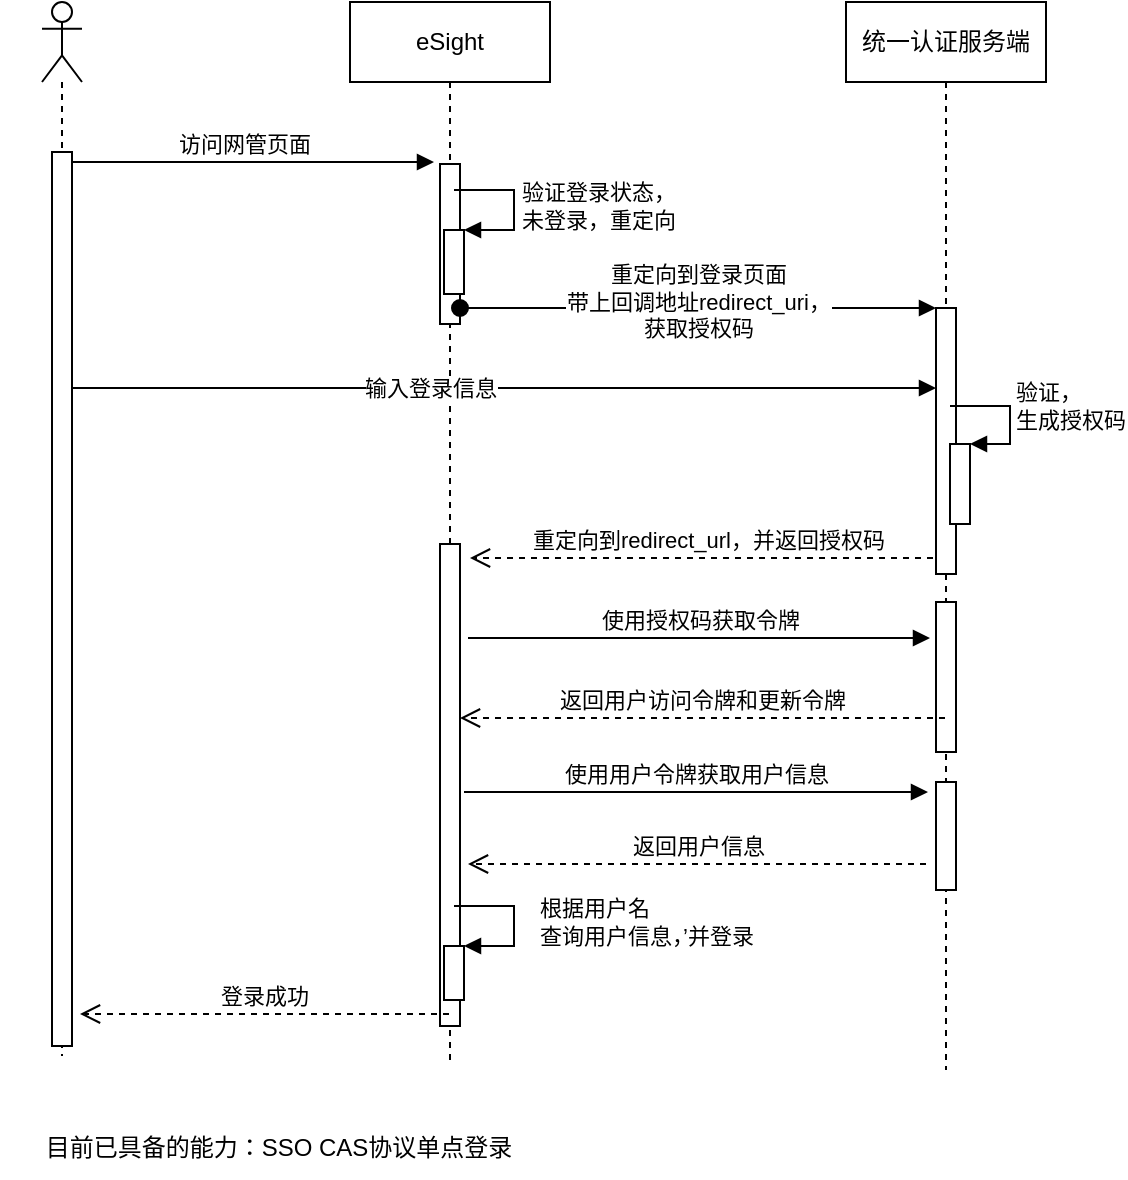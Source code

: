 <mxfile version="15.8.7" type="device"><diagram id="4KYYnJu9rMhAe3L17fZz" name="第 1 页"><mxGraphModel dx="981" dy="603" grid="0" gridSize="10" guides="1" tooltips="1" connect="1" arrows="1" fold="1" page="1" pageScale="1" pageWidth="827" pageHeight="1169" math="0" shadow="0"><root><mxCell id="0"/><mxCell id="1" parent="0"/><mxCell id="A2O4pBl-2J4DVOF8WCOp-8" value="" style="shape=umlLifeline;participant=umlActor;perimeter=lifelinePerimeter;whiteSpace=wrap;html=1;container=1;collapsible=0;recursiveResize=0;verticalAlign=top;spacingTop=36;outlineConnect=0;" vertex="1" parent="1"><mxGeometry x="152" y="171" width="20" height="527" as="geometry"/></mxCell><mxCell id="A2O4pBl-2J4DVOF8WCOp-11" value="访问网管页面" style="html=1;verticalAlign=bottom;endArrow=block;rounded=0;" edge="1" parent="A2O4pBl-2J4DVOF8WCOp-8"><mxGeometry x="-0.05" width="80" relative="1" as="geometry"><mxPoint x="14" y="80" as="sourcePoint"/><mxPoint x="196" y="80" as="targetPoint"/><mxPoint as="offset"/></mxGeometry></mxCell><mxCell id="A2O4pBl-2J4DVOF8WCOp-30" value="" style="html=1;points=[];perimeter=orthogonalPerimeter;" vertex="1" parent="A2O4pBl-2J4DVOF8WCOp-8"><mxGeometry x="5" y="75" width="10" height="447" as="geometry"/></mxCell><mxCell id="A2O4pBl-2J4DVOF8WCOp-9" value="&lt;span&gt;eSight&lt;/span&gt;" style="shape=umlLifeline;perimeter=lifelinePerimeter;whiteSpace=wrap;html=1;container=1;collapsible=0;recursiveResize=0;outlineConnect=0;" vertex="1" parent="1"><mxGeometry x="306" y="171" width="100" height="530" as="geometry"/></mxCell><mxCell id="A2O4pBl-2J4DVOF8WCOp-12" value="" style="html=1;points=[];perimeter=orthogonalPerimeter;" vertex="1" parent="A2O4pBl-2J4DVOF8WCOp-9"><mxGeometry x="45" y="81" width="10" height="80" as="geometry"/></mxCell><mxCell id="A2O4pBl-2J4DVOF8WCOp-14" value="" style="html=1;points=[];perimeter=orthogonalPerimeter;" vertex="1" parent="A2O4pBl-2J4DVOF8WCOp-9"><mxGeometry x="47" y="114" width="10" height="32" as="geometry"/></mxCell><mxCell id="A2O4pBl-2J4DVOF8WCOp-15" value="验证登录状态，&lt;br&gt;未登录，重定向" style="edgeStyle=orthogonalEdgeStyle;html=1;align=left;spacingLeft=2;endArrow=block;rounded=0;entryX=1;entryY=0;" edge="1" target="A2O4pBl-2J4DVOF8WCOp-14" parent="A2O4pBl-2J4DVOF8WCOp-9"><mxGeometry relative="1" as="geometry"><mxPoint x="52" y="94" as="sourcePoint"/><Array as="points"><mxPoint x="82" y="94"/></Array></mxGeometry></mxCell><mxCell id="A2O4pBl-2J4DVOF8WCOp-21" value="" style="html=1;points=[];perimeter=orthogonalPerimeter;" vertex="1" parent="A2O4pBl-2J4DVOF8WCOp-9"><mxGeometry x="45" y="271" width="10" height="241" as="geometry"/></mxCell><mxCell id="A2O4pBl-2J4DVOF8WCOp-22" value="重定向到redirect_url，并返回授权码" style="html=1;verticalAlign=bottom;endArrow=open;dashed=1;endSize=8;rounded=0;" edge="1" parent="A2O4pBl-2J4DVOF8WCOp-9" source="A2O4pBl-2J4DVOF8WCOp-10"><mxGeometry relative="1" as="geometry"><mxPoint x="145" y="278" as="sourcePoint"/><mxPoint x="60" y="278" as="targetPoint"/></mxGeometry></mxCell><mxCell id="A2O4pBl-2J4DVOF8WCOp-24" value="使用授权码获取令牌" style="html=1;verticalAlign=bottom;endArrow=block;rounded=0;" edge="1" parent="A2O4pBl-2J4DVOF8WCOp-9"><mxGeometry width="80" relative="1" as="geometry"><mxPoint x="59" y="318" as="sourcePoint"/><mxPoint x="290" y="318" as="targetPoint"/></mxGeometry></mxCell><mxCell id="A2O4pBl-2J4DVOF8WCOp-26" value="使用用户令牌获取用户信息" style="html=1;verticalAlign=bottom;endArrow=block;rounded=0;" edge="1" parent="A2O4pBl-2J4DVOF8WCOp-9"><mxGeometry width="80" relative="1" as="geometry"><mxPoint x="57" y="395" as="sourcePoint"/><mxPoint x="289" y="395" as="targetPoint"/></mxGeometry></mxCell><mxCell id="A2O4pBl-2J4DVOF8WCOp-28" value="" style="html=1;points=[];perimeter=orthogonalPerimeter;" vertex="1" parent="A2O4pBl-2J4DVOF8WCOp-9"><mxGeometry x="47" y="472" width="10" height="27" as="geometry"/></mxCell><mxCell id="A2O4pBl-2J4DVOF8WCOp-29" value="根据用户名&lt;br&gt;查询用户信息，’并登录" style="edgeStyle=orthogonalEdgeStyle;html=1;align=left;spacingLeft=2;endArrow=block;rounded=0;entryX=1;entryY=0;" edge="1" target="A2O4pBl-2J4DVOF8WCOp-28" parent="A2O4pBl-2J4DVOF8WCOp-9"><mxGeometry x="0.013" y="9" relative="1" as="geometry"><mxPoint x="52" y="452" as="sourcePoint"/><Array as="points"><mxPoint x="82" y="452"/></Array><mxPoint as="offset"/></mxGeometry></mxCell><mxCell id="A2O4pBl-2J4DVOF8WCOp-10" value="&lt;span&gt;统一认证服务端&lt;/span&gt;" style="shape=umlLifeline;perimeter=lifelinePerimeter;whiteSpace=wrap;html=1;container=1;collapsible=0;recursiveResize=0;outlineConnect=0;" vertex="1" parent="1"><mxGeometry x="554" y="171" width="100" height="534" as="geometry"/></mxCell><mxCell id="A2O4pBl-2J4DVOF8WCOp-16" value="" style="html=1;points=[];perimeter=orthogonalPerimeter;" vertex="1" parent="A2O4pBl-2J4DVOF8WCOp-10"><mxGeometry x="45" y="153" width="10" height="133" as="geometry"/></mxCell><mxCell id="A2O4pBl-2J4DVOF8WCOp-19" value="" style="html=1;points=[];perimeter=orthogonalPerimeter;" vertex="1" parent="A2O4pBl-2J4DVOF8WCOp-10"><mxGeometry x="52" y="221" width="10" height="40" as="geometry"/></mxCell><mxCell id="A2O4pBl-2J4DVOF8WCOp-20" value="验证，&lt;br&gt;生成授权码" style="edgeStyle=orthogonalEdgeStyle;html=1;align=left;spacingLeft=2;endArrow=block;rounded=0;entryX=1;entryY=0;" edge="1" target="A2O4pBl-2J4DVOF8WCOp-19" parent="A2O4pBl-2J4DVOF8WCOp-10"><mxGeometry x="-0.155" relative="1" as="geometry"><mxPoint x="52" y="202" as="sourcePoint"/><Array as="points"><mxPoint x="82" y="202"/><mxPoint x="82" y="221"/></Array><mxPoint as="offset"/></mxGeometry></mxCell><mxCell id="A2O4pBl-2J4DVOF8WCOp-23" value="" style="html=1;points=[];perimeter=orthogonalPerimeter;" vertex="1" parent="A2O4pBl-2J4DVOF8WCOp-10"><mxGeometry x="45" y="300" width="10" height="75" as="geometry"/></mxCell><mxCell id="A2O4pBl-2J4DVOF8WCOp-32" value="" style="html=1;points=[];perimeter=orthogonalPerimeter;" vertex="1" parent="A2O4pBl-2J4DVOF8WCOp-10"><mxGeometry x="45" y="390" width="10" height="54" as="geometry"/></mxCell><mxCell id="A2O4pBl-2J4DVOF8WCOp-17" value="重定向到登录页面&lt;br&gt;带上回调地址redirect_uri，&lt;br&gt;获取授权码" style="html=1;verticalAlign=bottom;startArrow=oval;endArrow=block;startSize=8;rounded=0;" edge="1" target="A2O4pBl-2J4DVOF8WCOp-16" parent="1" source="A2O4pBl-2J4DVOF8WCOp-12"><mxGeometry y="-19" relative="1" as="geometry"><mxPoint x="539" y="324" as="sourcePoint"/><mxPoint as="offset"/></mxGeometry></mxCell><mxCell id="A2O4pBl-2J4DVOF8WCOp-18" value="输入登录信息" style="html=1;verticalAlign=bottom;endArrow=block;rounded=0;" edge="1" parent="1"><mxGeometry x="-0.171" y="-9" width="80" relative="1" as="geometry"><mxPoint x="167" y="364" as="sourcePoint"/><mxPoint x="599" y="364" as="targetPoint"/><mxPoint as="offset"/></mxGeometry></mxCell><mxCell id="A2O4pBl-2J4DVOF8WCOp-25" value="返回用户访问令牌和更新令牌" style="html=1;verticalAlign=bottom;endArrow=open;dashed=1;endSize=8;rounded=0;" edge="1" parent="1" source="A2O4pBl-2J4DVOF8WCOp-10" target="A2O4pBl-2J4DVOF8WCOp-21"><mxGeometry relative="1" as="geometry"><mxPoint x="457" y="526" as="sourcePoint"/><mxPoint x="377" y="526" as="targetPoint"/><Array as="points"><mxPoint x="481" y="529"/></Array></mxGeometry></mxCell><mxCell id="A2O4pBl-2J4DVOF8WCOp-27" value="返回用户信息" style="html=1;verticalAlign=bottom;endArrow=open;dashed=1;endSize=8;rounded=0;" edge="1" parent="1"><mxGeometry relative="1" as="geometry"><mxPoint x="594" y="602" as="sourcePoint"/><mxPoint x="365" y="602" as="targetPoint"/></mxGeometry></mxCell><mxCell id="A2O4pBl-2J4DVOF8WCOp-31" value="登录成功" style="html=1;verticalAlign=bottom;endArrow=open;dashed=1;endSize=8;rounded=0;" edge="1" parent="1" source="A2O4pBl-2J4DVOF8WCOp-9"><mxGeometry relative="1" as="geometry"><mxPoint x="251" y="677" as="sourcePoint"/><mxPoint x="171" y="677" as="targetPoint"/></mxGeometry></mxCell><mxCell id="A2O4pBl-2J4DVOF8WCOp-33" value="目前已具备的能力：SSO CAS协议单点登录" style="text;html=1;strokeColor=none;fillColor=none;align=center;verticalAlign=middle;whiteSpace=wrap;rounded=0;" vertex="1" parent="1"><mxGeometry x="131" y="729" width="279" height="30" as="geometry"/></mxCell></root></mxGraphModel></diagram></mxfile>